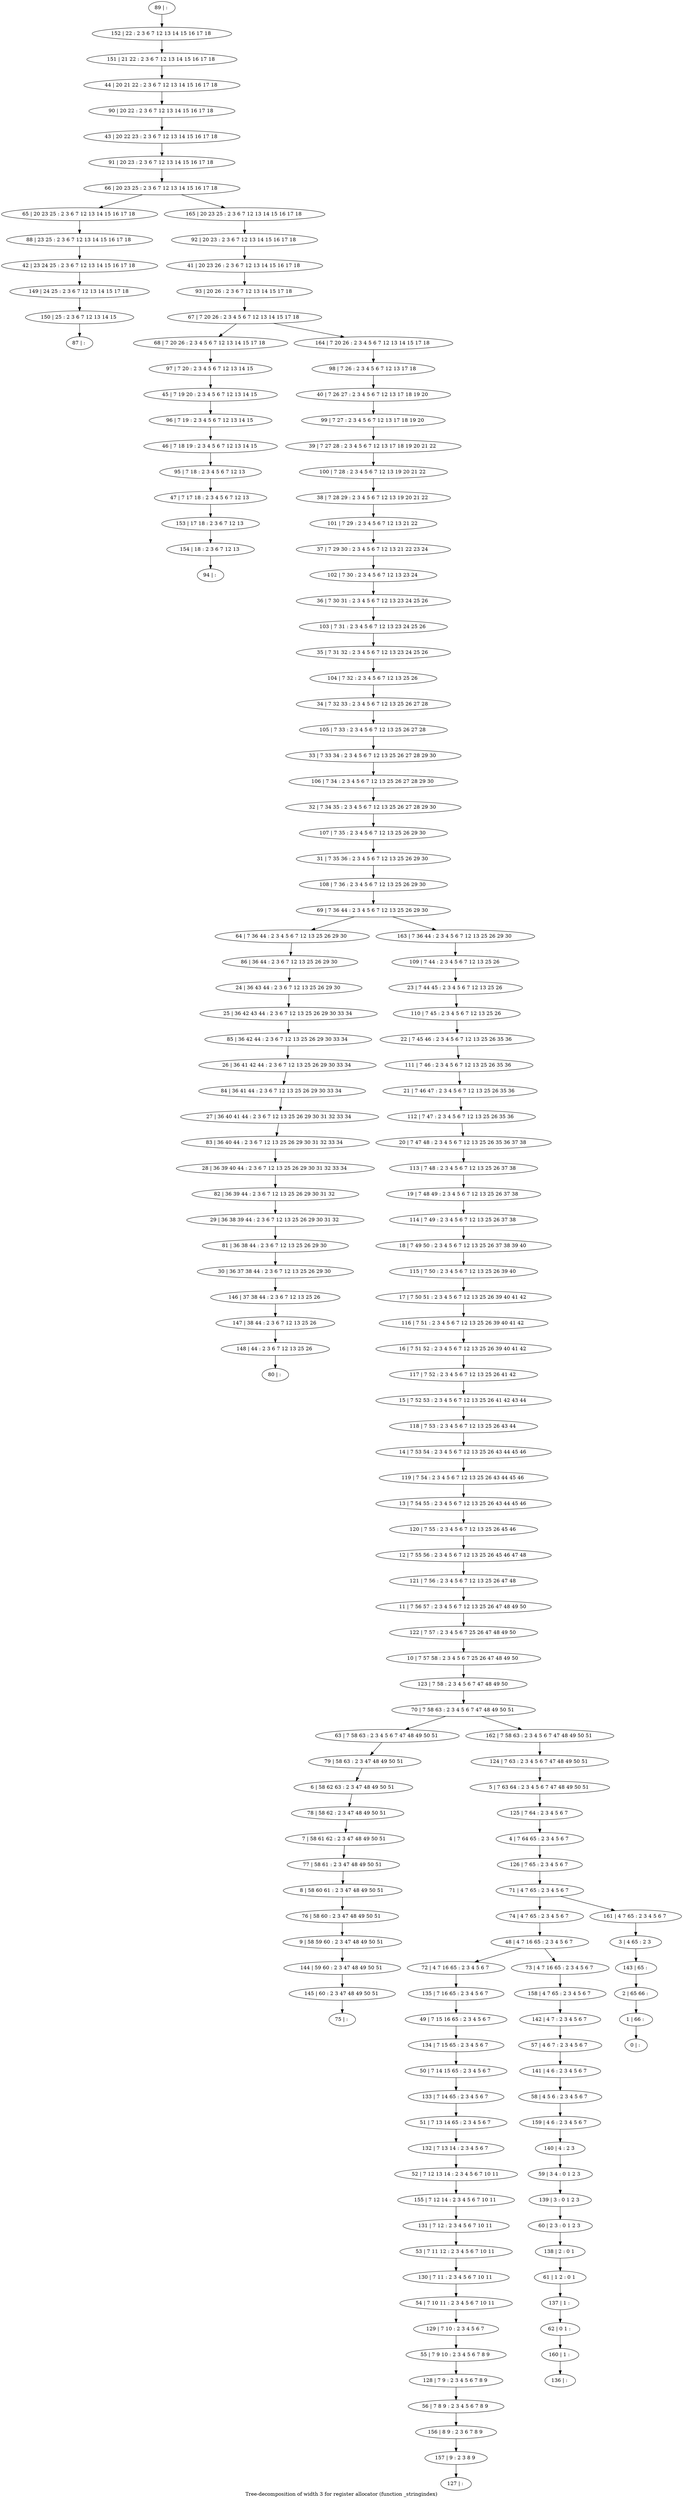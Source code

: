 digraph G {
graph [label="Tree-decomposition of width 3 for register allocator (function _stringindex)"]
0[label="0 | : "];
1[label="1 | 66 : "];
2[label="2 | 65 66 : "];
3[label="3 | 4 65 : 2 3 "];
4[label="4 | 7 64 65 : 2 3 4 5 6 7 "];
5[label="5 | 7 63 64 : 2 3 4 5 6 7 47 48 49 50 51 "];
6[label="6 | 58 62 63 : 2 3 47 48 49 50 51 "];
7[label="7 | 58 61 62 : 2 3 47 48 49 50 51 "];
8[label="8 | 58 60 61 : 2 3 47 48 49 50 51 "];
9[label="9 | 58 59 60 : 2 3 47 48 49 50 51 "];
10[label="10 | 7 57 58 : 2 3 4 5 6 7 25 26 47 48 49 50 "];
11[label="11 | 7 56 57 : 2 3 4 5 6 7 12 13 25 26 47 48 49 50 "];
12[label="12 | 7 55 56 : 2 3 4 5 6 7 12 13 25 26 45 46 47 48 "];
13[label="13 | 7 54 55 : 2 3 4 5 6 7 12 13 25 26 43 44 45 46 "];
14[label="14 | 7 53 54 : 2 3 4 5 6 7 12 13 25 26 43 44 45 46 "];
15[label="15 | 7 52 53 : 2 3 4 5 6 7 12 13 25 26 41 42 43 44 "];
16[label="16 | 7 51 52 : 2 3 4 5 6 7 12 13 25 26 39 40 41 42 "];
17[label="17 | 7 50 51 : 2 3 4 5 6 7 12 13 25 26 39 40 41 42 "];
18[label="18 | 7 49 50 : 2 3 4 5 6 7 12 13 25 26 37 38 39 40 "];
19[label="19 | 7 48 49 : 2 3 4 5 6 7 12 13 25 26 37 38 "];
20[label="20 | 7 47 48 : 2 3 4 5 6 7 12 13 25 26 35 36 37 38 "];
21[label="21 | 7 46 47 : 2 3 4 5 6 7 12 13 25 26 35 36 "];
22[label="22 | 7 45 46 : 2 3 4 5 6 7 12 13 25 26 35 36 "];
23[label="23 | 7 44 45 : 2 3 4 5 6 7 12 13 25 26 "];
24[label="24 | 36 43 44 : 2 3 6 7 12 13 25 26 29 30 "];
25[label="25 | 36 42 43 44 : 2 3 6 7 12 13 25 26 29 30 33 34 "];
26[label="26 | 36 41 42 44 : 2 3 6 7 12 13 25 26 29 30 33 34 "];
27[label="27 | 36 40 41 44 : 2 3 6 7 12 13 25 26 29 30 31 32 33 34 "];
28[label="28 | 36 39 40 44 : 2 3 6 7 12 13 25 26 29 30 31 32 33 34 "];
29[label="29 | 36 38 39 44 : 2 3 6 7 12 13 25 26 29 30 31 32 "];
30[label="30 | 36 37 38 44 : 2 3 6 7 12 13 25 26 29 30 "];
31[label="31 | 7 35 36 : 2 3 4 5 6 7 12 13 25 26 29 30 "];
32[label="32 | 7 34 35 : 2 3 4 5 6 7 12 13 25 26 27 28 29 30 "];
33[label="33 | 7 33 34 : 2 3 4 5 6 7 12 13 25 26 27 28 29 30 "];
34[label="34 | 7 32 33 : 2 3 4 5 6 7 12 13 25 26 27 28 "];
35[label="35 | 7 31 32 : 2 3 4 5 6 7 12 13 23 24 25 26 "];
36[label="36 | 7 30 31 : 2 3 4 5 6 7 12 13 23 24 25 26 "];
37[label="37 | 7 29 30 : 2 3 4 5 6 7 12 13 21 22 23 24 "];
38[label="38 | 7 28 29 : 2 3 4 5 6 7 12 13 19 20 21 22 "];
39[label="39 | 7 27 28 : 2 3 4 5 6 7 12 13 17 18 19 20 21 22 "];
40[label="40 | 7 26 27 : 2 3 4 5 6 7 12 13 17 18 19 20 "];
41[label="41 | 20 23 26 : 2 3 6 7 12 13 14 15 16 17 18 "];
42[label="42 | 23 24 25 : 2 3 6 7 12 13 14 15 16 17 18 "];
43[label="43 | 20 22 23 : 2 3 6 7 12 13 14 15 16 17 18 "];
44[label="44 | 20 21 22 : 2 3 6 7 12 13 14 15 16 17 18 "];
45[label="45 | 7 19 20 : 2 3 4 5 6 7 12 13 14 15 "];
46[label="46 | 7 18 19 : 2 3 4 5 6 7 12 13 14 15 "];
47[label="47 | 7 17 18 : 2 3 4 5 6 7 12 13 "];
48[label="48 | 4 7 16 65 : 2 3 4 5 6 7 "];
49[label="49 | 7 15 16 65 : 2 3 4 5 6 7 "];
50[label="50 | 7 14 15 65 : 2 3 4 5 6 7 "];
51[label="51 | 7 13 14 65 : 2 3 4 5 6 7 "];
52[label="52 | 7 12 13 14 : 2 3 4 5 6 7 10 11 "];
53[label="53 | 7 11 12 : 2 3 4 5 6 7 10 11 "];
54[label="54 | 7 10 11 : 2 3 4 5 6 7 10 11 "];
55[label="55 | 7 9 10 : 2 3 4 5 6 7 8 9 "];
56[label="56 | 7 8 9 : 2 3 4 5 6 7 8 9 "];
57[label="57 | 4 6 7 : 2 3 4 5 6 7 "];
58[label="58 | 4 5 6 : 2 3 4 5 6 7 "];
59[label="59 | 3 4 : 0 1 2 3 "];
60[label="60 | 2 3 : 0 1 2 3 "];
61[label="61 | 1 2 : 0 1 "];
62[label="62 | 0 1 : "];
63[label="63 | 7 58 63 : 2 3 4 5 6 7 47 48 49 50 51 "];
64[label="64 | 7 36 44 : 2 3 4 5 6 7 12 13 25 26 29 30 "];
65[label="65 | 20 23 25 : 2 3 6 7 12 13 14 15 16 17 18 "];
66[label="66 | 20 23 25 : 2 3 6 7 12 13 14 15 16 17 18 "];
67[label="67 | 7 20 26 : 2 3 4 5 6 7 12 13 14 15 17 18 "];
68[label="68 | 7 20 26 : 2 3 4 5 6 7 12 13 14 15 17 18 "];
69[label="69 | 7 36 44 : 2 3 4 5 6 7 12 13 25 26 29 30 "];
70[label="70 | 7 58 63 : 2 3 4 5 6 7 47 48 49 50 51 "];
71[label="71 | 4 7 65 : 2 3 4 5 6 7 "];
72[label="72 | 4 7 16 65 : 2 3 4 5 6 7 "];
73[label="73 | 4 7 16 65 : 2 3 4 5 6 7 "];
74[label="74 | 4 7 65 : 2 3 4 5 6 7 "];
75[label="75 | : "];
76[label="76 | 58 60 : 2 3 47 48 49 50 51 "];
77[label="77 | 58 61 : 2 3 47 48 49 50 51 "];
78[label="78 | 58 62 : 2 3 47 48 49 50 51 "];
79[label="79 | 58 63 : 2 3 47 48 49 50 51 "];
80[label="80 | : "];
81[label="81 | 36 38 44 : 2 3 6 7 12 13 25 26 29 30 "];
82[label="82 | 36 39 44 : 2 3 6 7 12 13 25 26 29 30 31 32 "];
83[label="83 | 36 40 44 : 2 3 6 7 12 13 25 26 29 30 31 32 33 34 "];
84[label="84 | 36 41 44 : 2 3 6 7 12 13 25 26 29 30 33 34 "];
85[label="85 | 36 42 44 : 2 3 6 7 12 13 25 26 29 30 33 34 "];
86[label="86 | 36 44 : 2 3 6 7 12 13 25 26 29 30 "];
87[label="87 | : "];
88[label="88 | 23 25 : 2 3 6 7 12 13 14 15 16 17 18 "];
89[label="89 | : "];
90[label="90 | 20 22 : 2 3 6 7 12 13 14 15 16 17 18 "];
91[label="91 | 20 23 : 2 3 6 7 12 13 14 15 16 17 18 "];
92[label="92 | 20 23 : 2 3 6 7 12 13 14 15 16 17 18 "];
93[label="93 | 20 26 : 2 3 6 7 12 13 14 15 17 18 "];
94[label="94 | : "];
95[label="95 | 7 18 : 2 3 4 5 6 7 12 13 "];
96[label="96 | 7 19 : 2 3 4 5 6 7 12 13 14 15 "];
97[label="97 | 7 20 : 2 3 4 5 6 7 12 13 14 15 "];
98[label="98 | 7 26 : 2 3 4 5 6 7 12 13 17 18 "];
99[label="99 | 7 27 : 2 3 4 5 6 7 12 13 17 18 19 20 "];
100[label="100 | 7 28 : 2 3 4 5 6 7 12 13 19 20 21 22 "];
101[label="101 | 7 29 : 2 3 4 5 6 7 12 13 21 22 "];
102[label="102 | 7 30 : 2 3 4 5 6 7 12 13 23 24 "];
103[label="103 | 7 31 : 2 3 4 5 6 7 12 13 23 24 25 26 "];
104[label="104 | 7 32 : 2 3 4 5 6 7 12 13 25 26 "];
105[label="105 | 7 33 : 2 3 4 5 6 7 12 13 25 26 27 28 "];
106[label="106 | 7 34 : 2 3 4 5 6 7 12 13 25 26 27 28 29 30 "];
107[label="107 | 7 35 : 2 3 4 5 6 7 12 13 25 26 29 30 "];
108[label="108 | 7 36 : 2 3 4 5 6 7 12 13 25 26 29 30 "];
109[label="109 | 7 44 : 2 3 4 5 6 7 12 13 25 26 "];
110[label="110 | 7 45 : 2 3 4 5 6 7 12 13 25 26 "];
111[label="111 | 7 46 : 2 3 4 5 6 7 12 13 25 26 35 36 "];
112[label="112 | 7 47 : 2 3 4 5 6 7 12 13 25 26 35 36 "];
113[label="113 | 7 48 : 2 3 4 5 6 7 12 13 25 26 37 38 "];
114[label="114 | 7 49 : 2 3 4 5 6 7 12 13 25 26 37 38 "];
115[label="115 | 7 50 : 2 3 4 5 6 7 12 13 25 26 39 40 "];
116[label="116 | 7 51 : 2 3 4 5 6 7 12 13 25 26 39 40 41 42 "];
117[label="117 | 7 52 : 2 3 4 5 6 7 12 13 25 26 41 42 "];
118[label="118 | 7 53 : 2 3 4 5 6 7 12 13 25 26 43 44 "];
119[label="119 | 7 54 : 2 3 4 5 6 7 12 13 25 26 43 44 45 46 "];
120[label="120 | 7 55 : 2 3 4 5 6 7 12 13 25 26 45 46 "];
121[label="121 | 7 56 : 2 3 4 5 6 7 12 13 25 26 47 48 "];
122[label="122 | 7 57 : 2 3 4 5 6 7 25 26 47 48 49 50 "];
123[label="123 | 7 58 : 2 3 4 5 6 7 47 48 49 50 "];
124[label="124 | 7 63 : 2 3 4 5 6 7 47 48 49 50 51 "];
125[label="125 | 7 64 : 2 3 4 5 6 7 "];
126[label="126 | 7 65 : 2 3 4 5 6 7 "];
127[label="127 | : "];
128[label="128 | 7 9 : 2 3 4 5 6 7 8 9 "];
129[label="129 | 7 10 : 2 3 4 5 6 7 "];
130[label="130 | 7 11 : 2 3 4 5 6 7 10 11 "];
131[label="131 | 7 12 : 2 3 4 5 6 7 10 11 "];
132[label="132 | 7 13 14 : 2 3 4 5 6 7 "];
133[label="133 | 7 14 65 : 2 3 4 5 6 7 "];
134[label="134 | 7 15 65 : 2 3 4 5 6 7 "];
135[label="135 | 7 16 65 : 2 3 4 5 6 7 "];
136[label="136 | : "];
137[label="137 | 1 : "];
138[label="138 | 2 : 0 1 "];
139[label="139 | 3 : 0 1 2 3 "];
140[label="140 | 4 : 2 3 "];
141[label="141 | 4 6 : 2 3 4 5 6 7 "];
142[label="142 | 4 7 : 2 3 4 5 6 7 "];
143[label="143 | 65 : "];
144[label="144 | 59 60 : 2 3 47 48 49 50 51 "];
145[label="145 | 60 : 2 3 47 48 49 50 51 "];
146[label="146 | 37 38 44 : 2 3 6 7 12 13 25 26 "];
147[label="147 | 38 44 : 2 3 6 7 12 13 25 26 "];
148[label="148 | 44 : 2 3 6 7 12 13 25 26 "];
149[label="149 | 24 25 : 2 3 6 7 12 13 14 15 17 18 "];
150[label="150 | 25 : 2 3 6 7 12 13 14 15 "];
151[label="151 | 21 22 : 2 3 6 7 12 13 14 15 16 17 18 "];
152[label="152 | 22 : 2 3 6 7 12 13 14 15 16 17 18 "];
153[label="153 | 17 18 : 2 3 6 7 12 13 "];
154[label="154 | 18 : 2 3 6 7 12 13 "];
155[label="155 | 7 12 14 : 2 3 4 5 6 7 10 11 "];
156[label="156 | 8 9 : 2 3 6 7 8 9 "];
157[label="157 | 9 : 2 3 8 9 "];
158[label="158 | 4 7 65 : 2 3 4 5 6 7 "];
159[label="159 | 4 6 : 2 3 4 5 6 7 "];
160[label="160 | 1 : "];
161[label="161 | 4 7 65 : 2 3 4 5 6 7 "];
162[label="162 | 7 58 63 : 2 3 4 5 6 7 47 48 49 50 51 "];
163[label="163 | 7 36 44 : 2 3 4 5 6 7 12 13 25 26 29 30 "];
164[label="164 | 7 20 26 : 2 3 4 5 6 7 12 13 14 15 17 18 "];
165[label="165 | 20 23 25 : 2 3 6 7 12 13 14 15 16 17 18 "];
24->25 ;
48->72 ;
48->73 ;
74->48 ;
76->9 ;
8->76 ;
77->8 ;
7->77 ;
78->7 ;
6->78 ;
79->6 ;
63->79 ;
81->30 ;
29->81 ;
82->29 ;
28->82 ;
83->28 ;
27->83 ;
84->27 ;
26->84 ;
85->26 ;
25->85 ;
86->24 ;
64->86 ;
88->42 ;
65->88 ;
95->47 ;
46->95 ;
96->46 ;
45->96 ;
97->45 ;
68->97 ;
128->56 ;
55->128 ;
129->55 ;
54->129 ;
130->54 ;
53->130 ;
131->53 ;
132->52 ;
51->132 ;
133->51 ;
50->133 ;
134->50 ;
49->134 ;
135->49 ;
72->135 ;
137->62 ;
61->137 ;
138->61 ;
60->138 ;
139->60 ;
59->139 ;
140->59 ;
141->58 ;
57->141 ;
142->57 ;
9->144 ;
145->75 ;
144->145 ;
30->146 ;
146->147 ;
148->80 ;
147->148 ;
42->149 ;
150->87 ;
149->150 ;
47->153 ;
154->94 ;
153->154 ;
155->131 ;
52->155 ;
56->156 ;
157->127 ;
156->157 ;
158->142 ;
73->158 ;
159->140 ;
58->159 ;
160->136 ;
62->160 ;
89->152 ;
152->151 ;
151->44 ;
44->90 ;
90->43 ;
43->91 ;
91->66 ;
92->41 ;
41->93 ;
93->67 ;
98->40 ;
40->99 ;
99->39 ;
39->100 ;
100->38 ;
38->101 ;
101->37 ;
37->102 ;
102->36 ;
36->103 ;
103->35 ;
35->104 ;
104->34 ;
34->105 ;
105->33 ;
33->106 ;
106->32 ;
32->107 ;
107->31 ;
31->108 ;
108->69 ;
109->23 ;
23->110 ;
110->22 ;
22->111 ;
111->21 ;
21->112 ;
112->20 ;
20->113 ;
113->19 ;
19->114 ;
114->18 ;
18->115 ;
115->17 ;
17->116 ;
116->16 ;
16->117 ;
117->15 ;
15->118 ;
118->14 ;
14->119 ;
119->13 ;
13->120 ;
120->12 ;
12->121 ;
121->11 ;
11->122 ;
122->10 ;
10->123 ;
123->70 ;
124->5 ;
5->125 ;
125->4 ;
4->126 ;
126->71 ;
3->143 ;
143->2 ;
2->1 ;
1->0 ;
161->3 ;
162->124 ;
163->109 ;
164->98 ;
165->92 ;
71->74 ;
71->161 ;
70->63 ;
70->162 ;
69->64 ;
69->163 ;
67->68 ;
67->164 ;
66->65 ;
66->165 ;
}
